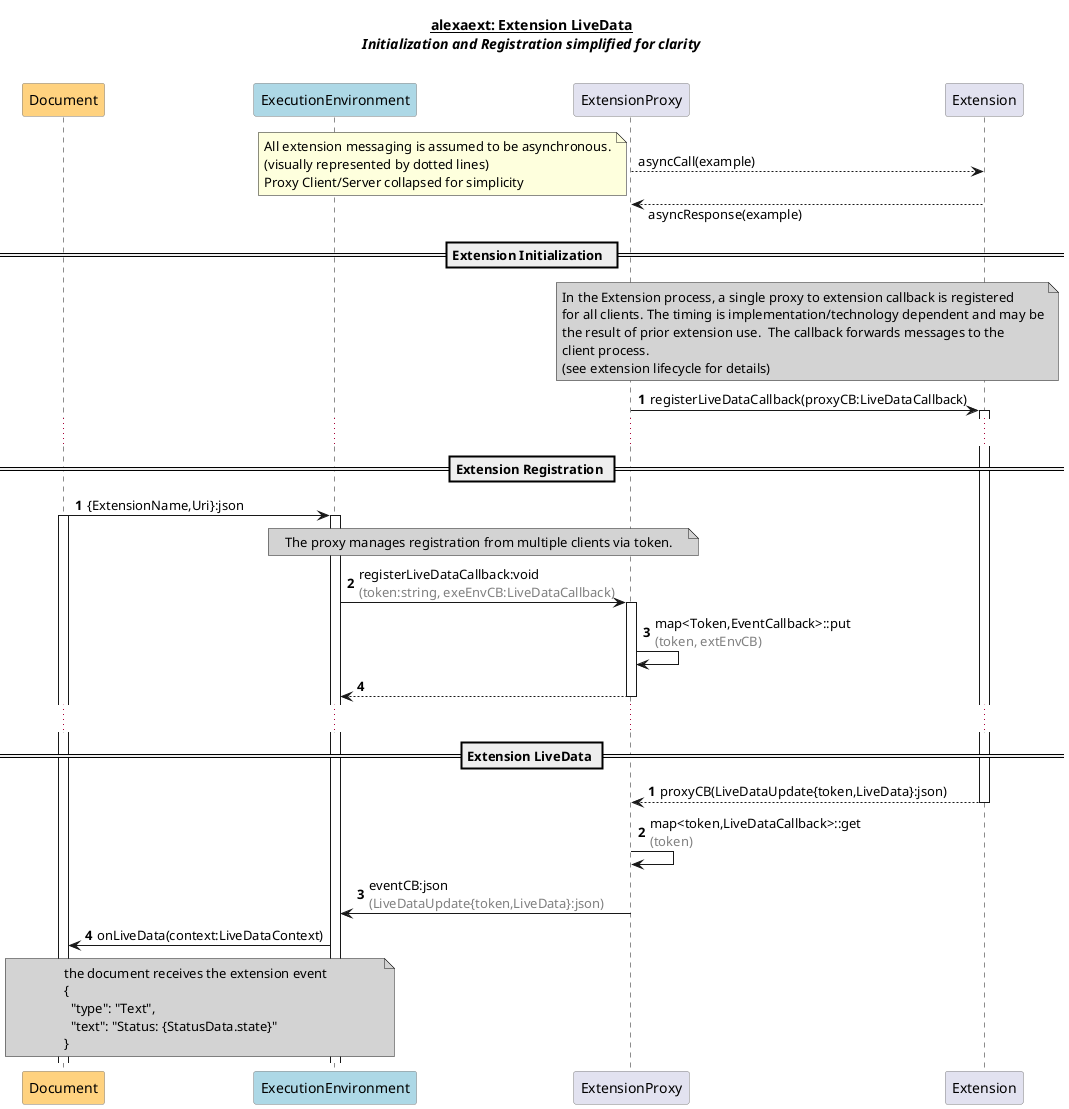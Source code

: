 @startuml ExtensionLiveData

title
 <u><b>alexaext: Extension LiveData</b></u>
 <i>Initialization and Registration simplified for clarity</i>

 'blank title line for spacing
end title

skinparam sequence {
ParticipantBorderColor #808080
}
skinparam responseMessageBelowArrow true

participant Document #FFD27F
participant "ExecutionEnvironment" as ExeEnv #LightBlue
participant "ExtensionProxy" as Proxy
participant Extension

Proxy -->Extension:asyncCall(example)
note left
All extension messaging is assumed to be asynchronous.
(visually represented by dotted lines)
Proxy Client/Server collapsed for simplicity
end note
Proxy <--Extension:asyncResponse(example)

== Extension Initialization  ==

autonumber
note over Proxy, Extension #LightGray
 In the Extension process, a single proxy to extension callback is registered
 for all clients. The timing is implementation/technology dependent and may be
 the result of prior extension use.  The callback forwards messages to the 
 client process.
 (see extension lifecycle for details)
end note
Proxy -> Extension:registerLiveDataCallback(proxyCB:LiveDataCallback)
activate Extension
autonumber stop

...
== Extension Registration ==
autonumber
Document -> ExeEnv : {ExtensionName,Uri}:json
activate Document
activate ExeEnv
note over ExeEnv,Proxy #LightGray: The proxy manages registration from multiple clients via token.
ExeEnv -> Proxy:registerLiveDataCallback:void\n<font color=gray>(token:string, exeEnvCB:LiveDataCallback)
activate Proxy
Proxy -> Proxy: map<Token,EventCallback>::put\n<font color=gray>(token, extEnvCB)
return
autonumber stop

...
== Extension LiveData ==

autonumber
Extension --> Proxy:proxyCB(LiveDataUpdate{token,LiveData}:json)
deactivate Extension
Proxy -> Proxy: map<token,LiveDataCallback>::get\n<font color=gray>(token)
Proxy -> ExeEnv:eventCB:json\n<font color=gray>(LiveDataUpdate{token,LiveData}:json)
deactivate Proxy
ExeEnv -> Document:onLiveData(context:LiveDataContext)
note over Document,ExeEnv #LightGray
  the document receives the extension event
  {
    "type": "Text",
    "text": "Status: {StatusData.state}" 
  }
end note
autonumber stop

@enduml
